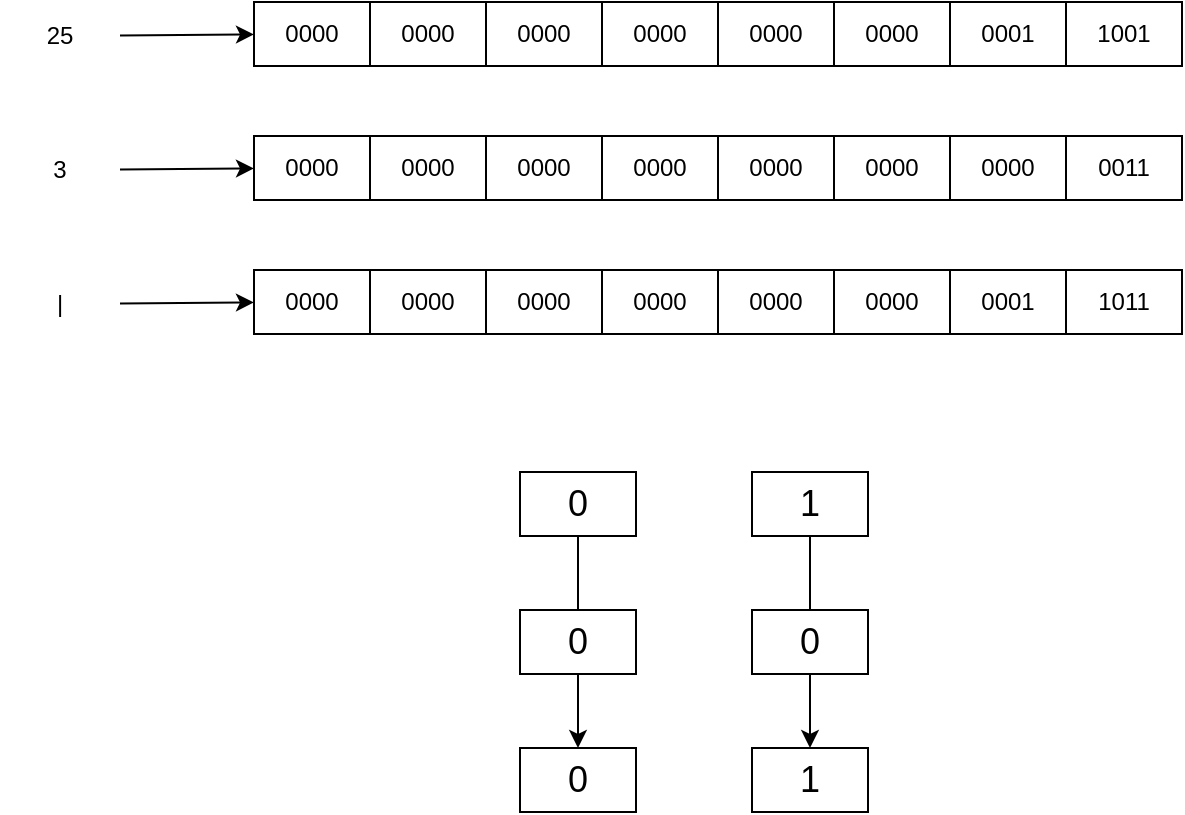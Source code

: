 <mxfile>
    <diagram id="VXaz3HKixwCBEerA1dgo" name="第 1 页">
        <mxGraphModel dx="1625" dy="752" grid="0" gridSize="10" guides="1" tooltips="1" connect="1" arrows="1" fold="1" page="1" pageScale="1" pageWidth="827" pageHeight="1169" background="#ffffff" math="0" shadow="0">
            <root>
                <mxCell id="0"/>
                <mxCell id="1" parent="0"/>
                <mxCell id="2" value="0000" style="rounded=0;whiteSpace=wrap;html=1;" parent="1" vertex="1">
                    <mxGeometry x="252" y="345" width="58" height="32" as="geometry"/>
                </mxCell>
                <mxCell id="3" value="0000" style="rounded=0;whiteSpace=wrap;html=1;" parent="1" vertex="1">
                    <mxGeometry x="310" y="345" width="58" height="32" as="geometry"/>
                </mxCell>
                <mxCell id="6" value="0000" style="rounded=0;whiteSpace=wrap;html=1;" parent="1" vertex="1">
                    <mxGeometry x="368" y="345" width="58" height="32" as="geometry"/>
                </mxCell>
                <mxCell id="9" value="0000" style="rounded=0;whiteSpace=wrap;html=1;" parent="1" vertex="1">
                    <mxGeometry x="426" y="345" width="58" height="32" as="geometry"/>
                </mxCell>
                <mxCell id="14" value="0000" style="rounded=0;whiteSpace=wrap;html=1;" parent="1" vertex="1">
                    <mxGeometry x="484" y="345" width="58" height="32" as="geometry"/>
                </mxCell>
                <mxCell id="15" value="0000" style="rounded=0;whiteSpace=wrap;html=1;" parent="1" vertex="1">
                    <mxGeometry x="542" y="345" width="58" height="32" as="geometry"/>
                </mxCell>
                <mxCell id="16" value="0001" style="rounded=0;whiteSpace=wrap;html=1;" parent="1" vertex="1">
                    <mxGeometry x="600" y="345" width="58" height="32" as="geometry"/>
                </mxCell>
                <mxCell id="17" value="1001" style="rounded=0;whiteSpace=wrap;html=1;" parent="1" vertex="1">
                    <mxGeometry x="658" y="345" width="58" height="32" as="geometry"/>
                </mxCell>
                <mxCell id="18" value="0000" style="rounded=0;whiteSpace=wrap;html=1;" parent="1" vertex="1">
                    <mxGeometry x="252" y="412" width="58" height="32" as="geometry"/>
                </mxCell>
                <mxCell id="19" value="0000" style="rounded=0;whiteSpace=wrap;html=1;" parent="1" vertex="1">
                    <mxGeometry x="310" y="412" width="58" height="32" as="geometry"/>
                </mxCell>
                <mxCell id="20" value="0000" style="rounded=0;whiteSpace=wrap;html=1;" parent="1" vertex="1">
                    <mxGeometry x="368" y="412" width="58" height="32" as="geometry"/>
                </mxCell>
                <mxCell id="21" value="0000" style="rounded=0;whiteSpace=wrap;html=1;" parent="1" vertex="1">
                    <mxGeometry x="426" y="412" width="58" height="32" as="geometry"/>
                </mxCell>
                <mxCell id="22" value="0000" style="rounded=0;whiteSpace=wrap;html=1;" parent="1" vertex="1">
                    <mxGeometry x="484" y="412" width="58" height="32" as="geometry"/>
                </mxCell>
                <mxCell id="23" value="0000" style="rounded=0;whiteSpace=wrap;html=1;" parent="1" vertex="1">
                    <mxGeometry x="542" y="412" width="58" height="32" as="geometry"/>
                </mxCell>
                <mxCell id="24" value="0000" style="rounded=0;whiteSpace=wrap;html=1;" parent="1" vertex="1">
                    <mxGeometry x="600" y="412" width="58" height="32" as="geometry"/>
                </mxCell>
                <mxCell id="25" value="0011" style="rounded=0;whiteSpace=wrap;html=1;" parent="1" vertex="1">
                    <mxGeometry x="658" y="412" width="58" height="32" as="geometry"/>
                </mxCell>
                <mxCell id="49" value="" style="edgeStyle=none;html=1;" parent="1" source="26" target="2" edge="1">
                    <mxGeometry relative="1" as="geometry"/>
                </mxCell>
                <mxCell id="26" value="25" style="text;html=1;align=center;verticalAlign=middle;whiteSpace=wrap;rounded=0;" parent="1" vertex="1">
                    <mxGeometry x="125" y="347" width="60" height="30" as="geometry"/>
                </mxCell>
                <mxCell id="50" value="" style="edgeStyle=none;html=1;" parent="1" source="27" target="18" edge="1">
                    <mxGeometry relative="1" as="geometry"/>
                </mxCell>
                <mxCell id="27" value="3" style="text;html=1;align=center;verticalAlign=middle;whiteSpace=wrap;rounded=0;" parent="1" vertex="1">
                    <mxGeometry x="125" y="414" width="60" height="30" as="geometry"/>
                </mxCell>
                <mxCell id="28" value="0000" style="rounded=0;whiteSpace=wrap;html=1;" parent="1" vertex="1">
                    <mxGeometry x="252" y="479" width="58" height="32" as="geometry"/>
                </mxCell>
                <mxCell id="29" value="0000" style="rounded=0;whiteSpace=wrap;html=1;" parent="1" vertex="1">
                    <mxGeometry x="310" y="479" width="58" height="32" as="geometry"/>
                </mxCell>
                <mxCell id="30" value="0000" style="rounded=0;whiteSpace=wrap;html=1;" parent="1" vertex="1">
                    <mxGeometry x="368" y="479" width="58" height="32" as="geometry"/>
                </mxCell>
                <mxCell id="31" value="0000" style="rounded=0;whiteSpace=wrap;html=1;" parent="1" vertex="1">
                    <mxGeometry x="426" y="479" width="58" height="32" as="geometry"/>
                </mxCell>
                <mxCell id="32" value="0000" style="rounded=0;whiteSpace=wrap;html=1;" parent="1" vertex="1">
                    <mxGeometry x="484" y="479" width="58" height="32" as="geometry"/>
                </mxCell>
                <mxCell id="33" value="0000" style="rounded=0;whiteSpace=wrap;html=1;" parent="1" vertex="1">
                    <mxGeometry x="542" y="479" width="58" height="32" as="geometry"/>
                </mxCell>
                <mxCell id="34" value="0001" style="rounded=0;whiteSpace=wrap;html=1;" parent="1" vertex="1">
                    <mxGeometry x="600" y="479" width="58" height="32" as="geometry"/>
                </mxCell>
                <mxCell id="35" value="1011" style="rounded=0;whiteSpace=wrap;html=1;" parent="1" vertex="1">
                    <mxGeometry x="658" y="479" width="58" height="32" as="geometry"/>
                </mxCell>
                <mxCell id="51" value="" style="edgeStyle=none;html=1;" parent="1" source="36" target="28" edge="1">
                    <mxGeometry relative="1" as="geometry"/>
                </mxCell>
                <mxCell id="36" value="|" style="text;html=1;align=center;verticalAlign=middle;whiteSpace=wrap;rounded=0;" parent="1" vertex="1">
                    <mxGeometry x="125" y="481" width="60" height="30" as="geometry"/>
                </mxCell>
                <mxCell id="48" value="" style="edgeStyle=none;html=1;" parent="1" source="42" target="46" edge="1">
                    <mxGeometry relative="1" as="geometry"/>
                </mxCell>
                <mxCell id="42" value="&lt;font style=&quot;font-size: 18px;&quot;&gt;0&lt;/font&gt;" style="rounded=0;whiteSpace=wrap;html=1;" parent="1" vertex="1">
                    <mxGeometry x="385" y="580" width="58" height="32" as="geometry"/>
                </mxCell>
                <mxCell id="43" value="&lt;font style=&quot;font-size: 18px;&quot;&gt;0&lt;/font&gt;" style="rounded=0;whiteSpace=wrap;html=1;" parent="1" vertex="1">
                    <mxGeometry x="385" y="649" width="58" height="32" as="geometry"/>
                </mxCell>
                <mxCell id="52" value="" style="edgeStyle=none;html=1;" parent="1" source="44" target="47" edge="1">
                    <mxGeometry relative="1" as="geometry"/>
                </mxCell>
                <mxCell id="44" value="&lt;font style=&quot;font-size: 18px;&quot;&gt;1&lt;/font&gt;" style="rounded=0;whiteSpace=wrap;html=1;" parent="1" vertex="1">
                    <mxGeometry x="501" y="580" width="58" height="32" as="geometry"/>
                </mxCell>
                <mxCell id="45" value="&lt;span style=&quot;font-size: 18px;&quot;&gt;0&lt;/span&gt;" style="rounded=0;whiteSpace=wrap;html=1;" parent="1" vertex="1">
                    <mxGeometry x="501" y="649" width="58" height="32" as="geometry"/>
                </mxCell>
                <mxCell id="46" value="&lt;font style=&quot;font-size: 18px;&quot;&gt;0&lt;/font&gt;" style="rounded=0;whiteSpace=wrap;html=1;" parent="1" vertex="1">
                    <mxGeometry x="385" y="718" width="58" height="32" as="geometry"/>
                </mxCell>
                <mxCell id="47" value="&lt;font style=&quot;font-size: 18px;&quot;&gt;1&lt;/font&gt;" style="rounded=0;whiteSpace=wrap;html=1;" parent="1" vertex="1">
                    <mxGeometry x="501" y="718" width="58" height="32" as="geometry"/>
                </mxCell>
            </root>
        </mxGraphModel>
    </diagram>
</mxfile>